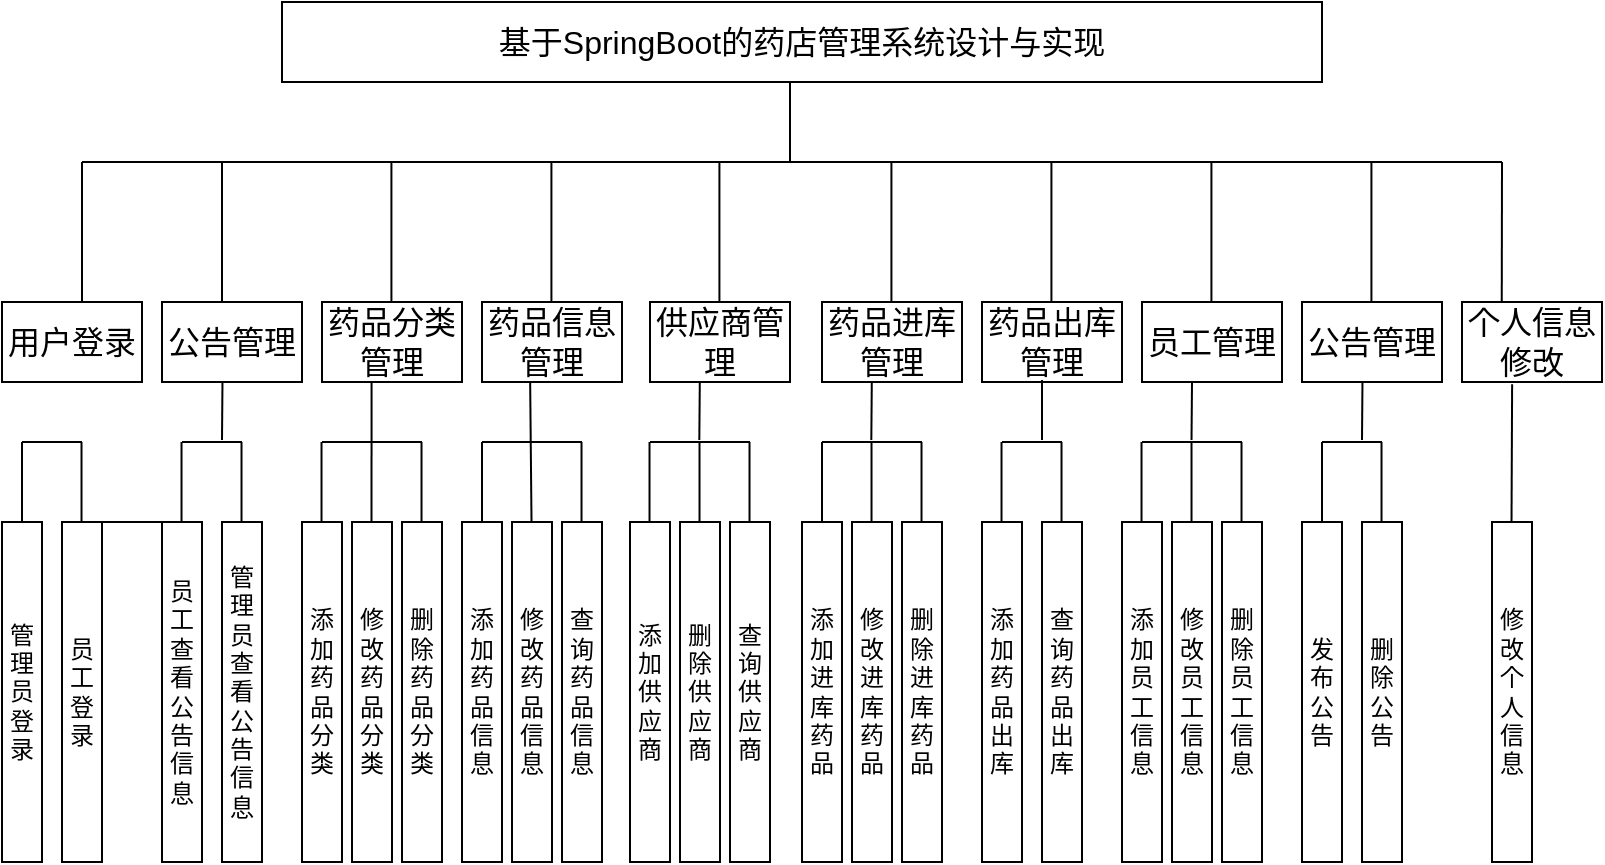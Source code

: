 <mxfile version="24.4.15" type="github">
  <diagram name="第 1 页" id="IaNWkyswzpFZbvP7_wMl">
    <mxGraphModel dx="1050" dy="534" grid="1" gridSize="10" guides="1" tooltips="1" connect="1" arrows="1" fold="1" page="1" pageScale="1" pageWidth="827" pageHeight="1169" math="0" shadow="0">
      <root>
        <mxCell id="0" />
        <mxCell id="1" parent="0" />
        <mxCell id="sVxJRuP6ow6xi-iuD9tg-1" value="&lt;font style=&quot;font-size: 16px;&quot;&gt;基于SpringBoot的药店管理系统设计与实现&lt;/font&gt;" style="rounded=0;whiteSpace=wrap;html=1;" vertex="1" parent="1">
          <mxGeometry x="160" y="60" width="520" height="40" as="geometry" />
        </mxCell>
        <mxCell id="sVxJRuP6ow6xi-iuD9tg-12" value="&lt;font style=&quot;font-size: 12px;&quot;&gt;管理员登录&lt;/font&gt;" style="rounded=0;whiteSpace=wrap;html=1;" vertex="1" parent="1">
          <mxGeometry x="20" y="320" width="20" height="170" as="geometry" />
        </mxCell>
        <mxCell id="sVxJRuP6ow6xi-iuD9tg-29" value="&lt;font style=&quot;font-size: 16px;&quot;&gt;用户登录&lt;/font&gt;" style="rounded=0;whiteSpace=wrap;html=1;" vertex="1" parent="1">
          <mxGeometry x="20" y="210" width="70" height="40" as="geometry" />
        </mxCell>
        <mxCell id="sVxJRuP6ow6xi-iuD9tg-33" value="&lt;font style=&quot;font-size: 16px;&quot;&gt;公告管理&lt;/font&gt;" style="rounded=0;whiteSpace=wrap;html=1;" vertex="1" parent="1">
          <mxGeometry x="100" y="210" width="70" height="40" as="geometry" />
        </mxCell>
        <mxCell id="sVxJRuP6ow6xi-iuD9tg-34" value="&lt;span style=&quot;font-size: 16px;&quot;&gt;药品分类管理&lt;/span&gt;" style="rounded=0;whiteSpace=wrap;html=1;" vertex="1" parent="1">
          <mxGeometry x="180" y="210" width="70" height="40" as="geometry" />
        </mxCell>
        <mxCell id="sVxJRuP6ow6xi-iuD9tg-35" value="&lt;span style=&quot;font-size: 16px;&quot;&gt;药品信息管理&lt;/span&gt;" style="rounded=0;whiteSpace=wrap;html=1;" vertex="1" parent="1">
          <mxGeometry x="260" y="210" width="70" height="40" as="geometry" />
        </mxCell>
        <mxCell id="sVxJRuP6ow6xi-iuD9tg-36" value="&lt;span style=&quot;font-size: 16px;&quot;&gt;供应商管理&lt;/span&gt;" style="rounded=0;whiteSpace=wrap;html=1;" vertex="1" parent="1">
          <mxGeometry x="344" y="210" width="70" height="40" as="geometry" />
        </mxCell>
        <mxCell id="sVxJRuP6ow6xi-iuD9tg-37" value="&lt;span style=&quot;font-size: 16px;&quot;&gt;药品进库管理&lt;/span&gt;" style="rounded=0;whiteSpace=wrap;html=1;" vertex="1" parent="1">
          <mxGeometry x="430" y="210" width="70" height="40" as="geometry" />
        </mxCell>
        <mxCell id="sVxJRuP6ow6xi-iuD9tg-38" value="&lt;span style=&quot;font-size: 16px;&quot;&gt;药品出库管理&lt;/span&gt;" style="rounded=0;whiteSpace=wrap;html=1;" vertex="1" parent="1">
          <mxGeometry x="510" y="210" width="70" height="40" as="geometry" />
        </mxCell>
        <mxCell id="sVxJRuP6ow6xi-iuD9tg-39" value="&lt;span style=&quot;font-size: 16px;&quot;&gt;员工管理&lt;/span&gt;" style="rounded=0;whiteSpace=wrap;html=1;" vertex="1" parent="1">
          <mxGeometry x="590" y="210" width="70" height="40" as="geometry" />
        </mxCell>
        <mxCell id="sVxJRuP6ow6xi-iuD9tg-40" value="&lt;font style=&quot;font-size: 16px;&quot;&gt;公告管理&lt;/font&gt;" style="rounded=0;whiteSpace=wrap;html=1;" vertex="1" parent="1">
          <mxGeometry x="670" y="210" width="70" height="40" as="geometry" />
        </mxCell>
        <mxCell id="sVxJRuP6ow6xi-iuD9tg-41" value="&lt;span style=&quot;font-size: 16px;&quot;&gt;个人信息修改&lt;/span&gt;" style="rounded=0;whiteSpace=wrap;html=1;" vertex="1" parent="1">
          <mxGeometry x="750" y="210" width="70" height="40" as="geometry" />
        </mxCell>
        <mxCell id="sVxJRuP6ow6xi-iuD9tg-43" value="&lt;font style=&quot;font-size: 12px;&quot;&gt;员工登录&lt;/font&gt;" style="rounded=0;whiteSpace=wrap;html=1;" vertex="1" parent="1">
          <mxGeometry x="50" y="320" width="20" height="170" as="geometry" />
        </mxCell>
        <mxCell id="sVxJRuP6ow6xi-iuD9tg-45" value="&lt;font style=&quot;font-size: 12px;&quot;&gt;员工查看公告信息&lt;/font&gt;" style="rounded=0;whiteSpace=wrap;html=1;" vertex="1" parent="1">
          <mxGeometry x="100" y="320" width="20" height="170" as="geometry" />
        </mxCell>
        <mxCell id="sVxJRuP6ow6xi-iuD9tg-46" value="&lt;font style=&quot;font-size: 12px;&quot;&gt;管理员查看公告信息&lt;/font&gt;" style="rounded=0;whiteSpace=wrap;html=1;" vertex="1" parent="1">
          <mxGeometry x="130" y="320" width="20" height="170" as="geometry" />
        </mxCell>
        <mxCell id="sVxJRuP6ow6xi-iuD9tg-47" value="添加药品分类" style="rounded=0;whiteSpace=wrap;html=1;" vertex="1" parent="1">
          <mxGeometry x="170" y="320" width="20" height="170" as="geometry" />
        </mxCell>
        <mxCell id="sVxJRuP6ow6xi-iuD9tg-48" value="修改药品分类" style="rounded=0;whiteSpace=wrap;html=1;" vertex="1" parent="1">
          <mxGeometry x="195" y="320" width="20" height="170" as="geometry" />
        </mxCell>
        <mxCell id="sVxJRuP6ow6xi-iuD9tg-49" value="删除药品分类" style="rounded=0;whiteSpace=wrap;html=1;" vertex="1" parent="1">
          <mxGeometry x="220" y="320" width="20" height="170" as="geometry" />
        </mxCell>
        <mxCell id="sVxJRuP6ow6xi-iuD9tg-50" value="添加药品信息" style="rounded=0;whiteSpace=wrap;html=1;" vertex="1" parent="1">
          <mxGeometry x="250" y="320" width="20" height="170" as="geometry" />
        </mxCell>
        <mxCell id="sVxJRuP6ow6xi-iuD9tg-51" value="修改药品信息" style="rounded=0;whiteSpace=wrap;html=1;" vertex="1" parent="1">
          <mxGeometry x="275" y="320" width="20" height="170" as="geometry" />
        </mxCell>
        <mxCell id="sVxJRuP6ow6xi-iuD9tg-52" value="查询药品信息" style="rounded=0;whiteSpace=wrap;html=1;" vertex="1" parent="1">
          <mxGeometry x="300" y="320" width="20" height="170" as="geometry" />
        </mxCell>
        <mxCell id="sVxJRuP6ow6xi-iuD9tg-53" value="添加供应商" style="rounded=0;whiteSpace=wrap;html=1;" vertex="1" parent="1">
          <mxGeometry x="334" y="320" width="20" height="170" as="geometry" />
        </mxCell>
        <mxCell id="sVxJRuP6ow6xi-iuD9tg-54" value="删除供应商" style="rounded=0;whiteSpace=wrap;html=1;" vertex="1" parent="1">
          <mxGeometry x="359" y="320" width="20" height="170" as="geometry" />
        </mxCell>
        <mxCell id="sVxJRuP6ow6xi-iuD9tg-55" value="查询供应商" style="rounded=0;whiteSpace=wrap;html=1;" vertex="1" parent="1">
          <mxGeometry x="384" y="320" width="20" height="170" as="geometry" />
        </mxCell>
        <mxCell id="sVxJRuP6ow6xi-iuD9tg-56" value="添加进库药品" style="rounded=0;whiteSpace=wrap;html=1;" vertex="1" parent="1">
          <mxGeometry x="420" y="320" width="20" height="170" as="geometry" />
        </mxCell>
        <mxCell id="sVxJRuP6ow6xi-iuD9tg-57" value="修改进库药品" style="rounded=0;whiteSpace=wrap;html=1;" vertex="1" parent="1">
          <mxGeometry x="445" y="320" width="20" height="170" as="geometry" />
        </mxCell>
        <mxCell id="sVxJRuP6ow6xi-iuD9tg-58" value="删除进库药品" style="rounded=0;whiteSpace=wrap;html=1;" vertex="1" parent="1">
          <mxGeometry x="470" y="320" width="20" height="170" as="geometry" />
        </mxCell>
        <mxCell id="sVxJRuP6ow6xi-iuD9tg-59" value="添加药品出库" style="rounded=0;whiteSpace=wrap;html=1;" vertex="1" parent="1">
          <mxGeometry x="510" y="320" width="20" height="170" as="geometry" />
        </mxCell>
        <mxCell id="sVxJRuP6ow6xi-iuD9tg-60" value="查询药品出库" style="rounded=0;whiteSpace=wrap;html=1;" vertex="1" parent="1">
          <mxGeometry x="540" y="320" width="20" height="170" as="geometry" />
        </mxCell>
        <mxCell id="sVxJRuP6ow6xi-iuD9tg-62" value="添加员工信息" style="rounded=0;whiteSpace=wrap;html=1;" vertex="1" parent="1">
          <mxGeometry x="580" y="320" width="20" height="170" as="geometry" />
        </mxCell>
        <mxCell id="sVxJRuP6ow6xi-iuD9tg-63" value="修改员工信息" style="rounded=0;whiteSpace=wrap;html=1;" vertex="1" parent="1">
          <mxGeometry x="605" y="320" width="20" height="170" as="geometry" />
        </mxCell>
        <mxCell id="sVxJRuP6ow6xi-iuD9tg-64" value="删除员工信息" style="rounded=0;whiteSpace=wrap;html=1;" vertex="1" parent="1">
          <mxGeometry x="630" y="320" width="20" height="170" as="geometry" />
        </mxCell>
        <mxCell id="sVxJRuP6ow6xi-iuD9tg-65" value="发布公告" style="rounded=0;whiteSpace=wrap;html=1;" vertex="1" parent="1">
          <mxGeometry x="670" y="320" width="20" height="170" as="geometry" />
        </mxCell>
        <mxCell id="sVxJRuP6ow6xi-iuD9tg-66" value="删除公告" style="rounded=0;whiteSpace=wrap;html=1;" vertex="1" parent="1">
          <mxGeometry x="700" y="320" width="20" height="170" as="geometry" />
        </mxCell>
        <mxCell id="sVxJRuP6ow6xi-iuD9tg-67" value="修改个人信息" style="rounded=0;whiteSpace=wrap;html=1;" vertex="1" parent="1">
          <mxGeometry x="765" y="320" width="20" height="170" as="geometry" />
        </mxCell>
        <mxCell id="sVxJRuP6ow6xi-iuD9tg-68" value="" style="endArrow=none;html=1;rounded=0;" edge="1" parent="1">
          <mxGeometry width="50" height="50" relative="1" as="geometry">
            <mxPoint x="60" y="210" as="sourcePoint" />
            <mxPoint x="60" y="140" as="targetPoint" />
          </mxGeometry>
        </mxCell>
        <mxCell id="sVxJRuP6ow6xi-iuD9tg-69" value="" style="endArrow=none;html=1;rounded=0;exitX=0.284;exitY=-0.002;exitDx=0;exitDy=0;exitPerimeter=0;" edge="1" parent="1" source="sVxJRuP6ow6xi-iuD9tg-41">
          <mxGeometry width="50" height="50" relative="1" as="geometry">
            <mxPoint x="775" y="210" as="sourcePoint" />
            <mxPoint x="770" y="140" as="targetPoint" />
          </mxGeometry>
        </mxCell>
        <mxCell id="sVxJRuP6ow6xi-iuD9tg-70" value="" style="endArrow=none;html=1;rounded=0;" edge="1" parent="1">
          <mxGeometry width="50" height="50" relative="1" as="geometry">
            <mxPoint x="60" y="140" as="sourcePoint" />
            <mxPoint x="770" y="140" as="targetPoint" />
          </mxGeometry>
        </mxCell>
        <mxCell id="sVxJRuP6ow6xi-iuD9tg-71" value="" style="endArrow=none;html=1;rounded=0;" edge="1" parent="1">
          <mxGeometry width="50" height="50" relative="1" as="geometry">
            <mxPoint x="130" y="210" as="sourcePoint" />
            <mxPoint x="130" y="140" as="targetPoint" />
          </mxGeometry>
        </mxCell>
        <mxCell id="sVxJRuP6ow6xi-iuD9tg-72" value="" style="endArrow=none;html=1;rounded=0;" edge="1" parent="1">
          <mxGeometry width="50" height="50" relative="1" as="geometry">
            <mxPoint x="214.71" y="210" as="sourcePoint" />
            <mxPoint x="214.71" y="140" as="targetPoint" />
          </mxGeometry>
        </mxCell>
        <mxCell id="sVxJRuP6ow6xi-iuD9tg-73" value="" style="endArrow=none;html=1;rounded=0;" edge="1" parent="1">
          <mxGeometry width="50" height="50" relative="1" as="geometry">
            <mxPoint x="294.71" y="210" as="sourcePoint" />
            <mxPoint x="294.71" y="140" as="targetPoint" />
          </mxGeometry>
        </mxCell>
        <mxCell id="sVxJRuP6ow6xi-iuD9tg-74" value="" style="endArrow=none;html=1;rounded=0;" edge="1" parent="1">
          <mxGeometry width="50" height="50" relative="1" as="geometry">
            <mxPoint x="378.71" y="210" as="sourcePoint" />
            <mxPoint x="378.71" y="140" as="targetPoint" />
          </mxGeometry>
        </mxCell>
        <mxCell id="sVxJRuP6ow6xi-iuD9tg-75" value="" style="endArrow=none;html=1;rounded=0;" edge="1" parent="1">
          <mxGeometry width="50" height="50" relative="1" as="geometry">
            <mxPoint x="464.71" y="210" as="sourcePoint" />
            <mxPoint x="464.71" y="140" as="targetPoint" />
          </mxGeometry>
        </mxCell>
        <mxCell id="sVxJRuP6ow6xi-iuD9tg-76" value="" style="endArrow=none;html=1;rounded=0;" edge="1" parent="1">
          <mxGeometry width="50" height="50" relative="1" as="geometry">
            <mxPoint x="544.71" y="210" as="sourcePoint" />
            <mxPoint x="544.71" y="140" as="targetPoint" />
          </mxGeometry>
        </mxCell>
        <mxCell id="sVxJRuP6ow6xi-iuD9tg-77" value="" style="endArrow=none;html=1;rounded=0;" edge="1" parent="1">
          <mxGeometry width="50" height="50" relative="1" as="geometry">
            <mxPoint x="624.71" y="210" as="sourcePoint" />
            <mxPoint x="624.71" y="140" as="targetPoint" />
          </mxGeometry>
        </mxCell>
        <mxCell id="sVxJRuP6ow6xi-iuD9tg-78" value="" style="endArrow=none;html=1;rounded=0;" edge="1" parent="1">
          <mxGeometry width="50" height="50" relative="1" as="geometry">
            <mxPoint x="704.71" y="210" as="sourcePoint" />
            <mxPoint x="704.71" y="140" as="targetPoint" />
          </mxGeometry>
        </mxCell>
        <mxCell id="sVxJRuP6ow6xi-iuD9tg-79" value="" style="endArrow=none;html=1;rounded=0;" edge="1" parent="1">
          <mxGeometry width="50" height="50" relative="1" as="geometry">
            <mxPoint x="414" y="140" as="sourcePoint" />
            <mxPoint x="414" y="100" as="targetPoint" />
          </mxGeometry>
        </mxCell>
        <mxCell id="sVxJRuP6ow6xi-iuD9tg-80" value="" style="endArrow=none;html=1;rounded=0;" edge="1" parent="1">
          <mxGeometry width="50" height="50" relative="1" as="geometry">
            <mxPoint x="30" y="320" as="sourcePoint" />
            <mxPoint x="30" y="280" as="targetPoint" />
          </mxGeometry>
        </mxCell>
        <mxCell id="sVxJRuP6ow6xi-iuD9tg-81" value="" style="endArrow=none;html=1;rounded=0;" edge="1" parent="1">
          <mxGeometry width="50" height="50" relative="1" as="geometry">
            <mxPoint x="59.76" y="320" as="sourcePoint" />
            <mxPoint x="59.76" y="280" as="targetPoint" />
          </mxGeometry>
        </mxCell>
        <mxCell id="sVxJRuP6ow6xi-iuD9tg-82" value="" style="endArrow=none;html=1;rounded=0;" edge="1" parent="1">
          <mxGeometry width="50" height="50" relative="1" as="geometry">
            <mxPoint x="109.76" y="320" as="sourcePoint" />
            <mxPoint x="109.76" y="280" as="targetPoint" />
          </mxGeometry>
        </mxCell>
        <mxCell id="sVxJRuP6ow6xi-iuD9tg-84" value="" style="endArrow=none;html=1;rounded=0;" edge="1" parent="1">
          <mxGeometry width="50" height="50" relative="1" as="geometry">
            <mxPoint x="139.76" y="320" as="sourcePoint" />
            <mxPoint x="139.76" y="280" as="targetPoint" />
          </mxGeometry>
        </mxCell>
        <mxCell id="sVxJRuP6ow6xi-iuD9tg-85" value="" style="endArrow=none;html=1;rounded=0;" edge="1" parent="1">
          <mxGeometry width="50" height="50" relative="1" as="geometry">
            <mxPoint x="179.76" y="320" as="sourcePoint" />
            <mxPoint x="179.76" y="280" as="targetPoint" />
          </mxGeometry>
        </mxCell>
        <mxCell id="sVxJRuP6ow6xi-iuD9tg-87" value="" style="endArrow=none;html=1;rounded=0;entryX=0.354;entryY=1;entryDx=0;entryDy=0;entryPerimeter=0;" edge="1" parent="1" target="sVxJRuP6ow6xi-iuD9tg-34">
          <mxGeometry width="50" height="50" relative="1" as="geometry">
            <mxPoint x="204.76" y="320" as="sourcePoint" />
            <mxPoint x="204.76" y="280" as="targetPoint" />
          </mxGeometry>
        </mxCell>
        <mxCell id="sVxJRuP6ow6xi-iuD9tg-88" value="" style="endArrow=none;html=1;rounded=0;" edge="1" parent="1">
          <mxGeometry width="50" height="50" relative="1" as="geometry">
            <mxPoint x="229.76" y="320" as="sourcePoint" />
            <mxPoint x="229.76" y="280" as="targetPoint" />
          </mxGeometry>
        </mxCell>
        <mxCell id="sVxJRuP6ow6xi-iuD9tg-89" value="" style="endArrow=none;html=1;rounded=0;" edge="1" parent="1">
          <mxGeometry width="50" height="50" relative="1" as="geometry">
            <mxPoint x="260" y="320" as="sourcePoint" />
            <mxPoint x="260" y="280" as="targetPoint" />
          </mxGeometry>
        </mxCell>
        <mxCell id="sVxJRuP6ow6xi-iuD9tg-91" value="" style="endArrow=none;html=1;rounded=0;entryX=0.344;entryY=0.999;entryDx=0;entryDy=0;entryPerimeter=0;" edge="1" parent="1" target="sVxJRuP6ow6xi-iuD9tg-35">
          <mxGeometry width="50" height="50" relative="1" as="geometry">
            <mxPoint x="284.76" y="320" as="sourcePoint" />
            <mxPoint x="285" y="252" as="targetPoint" />
          </mxGeometry>
        </mxCell>
        <mxCell id="sVxJRuP6ow6xi-iuD9tg-92" value="" style="endArrow=none;html=1;rounded=0;" edge="1" parent="1">
          <mxGeometry width="50" height="50" relative="1" as="geometry">
            <mxPoint x="309.76" y="320" as="sourcePoint" />
            <mxPoint x="309.76" y="280" as="targetPoint" />
          </mxGeometry>
        </mxCell>
        <mxCell id="sVxJRuP6ow6xi-iuD9tg-93" value="" style="endArrow=none;html=1;rounded=0;" edge="1" parent="1">
          <mxGeometry width="50" height="50" relative="1" as="geometry">
            <mxPoint x="343.76" y="320" as="sourcePoint" />
            <mxPoint x="343.76" y="280" as="targetPoint" />
          </mxGeometry>
        </mxCell>
        <mxCell id="sVxJRuP6ow6xi-iuD9tg-95" value="" style="endArrow=none;html=1;rounded=0;" edge="1" parent="1">
          <mxGeometry width="50" height="50" relative="1" as="geometry">
            <mxPoint x="368.76" y="320" as="sourcePoint" />
            <mxPoint x="368.76" y="280" as="targetPoint" />
          </mxGeometry>
        </mxCell>
        <mxCell id="sVxJRuP6ow6xi-iuD9tg-96" value="" style="endArrow=none;html=1;rounded=0;" edge="1" parent="1">
          <mxGeometry width="50" height="50" relative="1" as="geometry">
            <mxPoint x="393.76" y="320" as="sourcePoint" />
            <mxPoint x="393.76" y="280" as="targetPoint" />
          </mxGeometry>
        </mxCell>
        <mxCell id="sVxJRuP6ow6xi-iuD9tg-98" value="" style="endArrow=none;html=1;rounded=0;" edge="1" parent="1">
          <mxGeometry width="50" height="50" relative="1" as="geometry">
            <mxPoint x="430" y="320" as="sourcePoint" />
            <mxPoint x="430" y="280" as="targetPoint" />
          </mxGeometry>
        </mxCell>
        <mxCell id="sVxJRuP6ow6xi-iuD9tg-99" value="" style="endArrow=none;html=1;rounded=0;" edge="1" parent="1">
          <mxGeometry width="50" height="50" relative="1" as="geometry">
            <mxPoint x="454.76" y="320" as="sourcePoint" />
            <mxPoint x="454.76" y="280" as="targetPoint" />
          </mxGeometry>
        </mxCell>
        <mxCell id="sVxJRuP6ow6xi-iuD9tg-100" value="" style="endArrow=none;html=1;rounded=0;" edge="1" parent="1">
          <mxGeometry width="50" height="50" relative="1" as="geometry">
            <mxPoint x="479.76" y="320" as="sourcePoint" />
            <mxPoint x="479.76" y="280" as="targetPoint" />
          </mxGeometry>
        </mxCell>
        <mxCell id="sVxJRuP6ow6xi-iuD9tg-101" value="" style="endArrow=none;html=1;rounded=0;" edge="1" parent="1">
          <mxGeometry width="50" height="50" relative="1" as="geometry">
            <mxPoint x="519.76" y="320" as="sourcePoint" />
            <mxPoint x="519.76" y="280" as="targetPoint" />
          </mxGeometry>
        </mxCell>
        <mxCell id="sVxJRuP6ow6xi-iuD9tg-102" value="" style="endArrow=none;html=1;rounded=0;" edge="1" parent="1">
          <mxGeometry width="50" height="50" relative="1" as="geometry">
            <mxPoint x="549.76" y="320" as="sourcePoint" />
            <mxPoint x="549.76" y="280" as="targetPoint" />
          </mxGeometry>
        </mxCell>
        <mxCell id="sVxJRuP6ow6xi-iuD9tg-105" value="" style="endArrow=none;html=1;rounded=0;" edge="1" parent="1">
          <mxGeometry width="50" height="50" relative="1" as="geometry">
            <mxPoint x="589.76" y="320" as="sourcePoint" />
            <mxPoint x="589.76" y="280" as="targetPoint" />
          </mxGeometry>
        </mxCell>
        <mxCell id="sVxJRuP6ow6xi-iuD9tg-106" value="" style="endArrow=none;html=1;rounded=0;" edge="1" parent="1">
          <mxGeometry width="50" height="50" relative="1" as="geometry">
            <mxPoint x="614.76" y="320" as="sourcePoint" />
            <mxPoint x="614.76" y="280" as="targetPoint" />
          </mxGeometry>
        </mxCell>
        <mxCell id="sVxJRuP6ow6xi-iuD9tg-107" value="" style="endArrow=none;html=1;rounded=0;" edge="1" parent="1">
          <mxGeometry width="50" height="50" relative="1" as="geometry">
            <mxPoint x="639.76" y="320" as="sourcePoint" />
            <mxPoint x="639.76" y="280" as="targetPoint" />
          </mxGeometry>
        </mxCell>
        <mxCell id="sVxJRuP6ow6xi-iuD9tg-108" value="" style="endArrow=none;html=1;rounded=0;" edge="1" parent="1">
          <mxGeometry width="50" height="50" relative="1" as="geometry">
            <mxPoint x="680" y="320" as="sourcePoint" />
            <mxPoint x="680" y="280" as="targetPoint" />
          </mxGeometry>
        </mxCell>
        <mxCell id="sVxJRuP6ow6xi-iuD9tg-109" value="" style="endArrow=none;html=1;rounded=0;" edge="1" parent="1">
          <mxGeometry width="50" height="50" relative="1" as="geometry">
            <mxPoint x="709.76" y="320" as="sourcePoint" />
            <mxPoint x="709.76" y="280" as="targetPoint" />
          </mxGeometry>
        </mxCell>
        <mxCell id="sVxJRuP6ow6xi-iuD9tg-110" value="" style="endArrow=none;html=1;rounded=0;entryX=0.358;entryY=1.029;entryDx=0;entryDy=0;entryPerimeter=0;" edge="1" parent="1" target="sVxJRuP6ow6xi-iuD9tg-41">
          <mxGeometry width="50" height="50" relative="1" as="geometry">
            <mxPoint x="774.76" y="320" as="sourcePoint" />
            <mxPoint x="774.76" y="280" as="targetPoint" />
          </mxGeometry>
        </mxCell>
        <mxCell id="sVxJRuP6ow6xi-iuD9tg-111" value="" style="endArrow=none;html=1;rounded=0;" edge="1" parent="1">
          <mxGeometry width="50" height="50" relative="1" as="geometry">
            <mxPoint x="30" y="280" as="sourcePoint" />
            <mxPoint x="60" y="280" as="targetPoint" />
          </mxGeometry>
        </mxCell>
        <mxCell id="sVxJRuP6ow6xi-iuD9tg-112" value="" style="endArrow=none;html=1;rounded=0;" edge="1" parent="1">
          <mxGeometry width="50" height="50" relative="1" as="geometry">
            <mxPoint x="110" y="280" as="sourcePoint" />
            <mxPoint x="140" y="280" as="targetPoint" />
          </mxGeometry>
        </mxCell>
        <mxCell id="sVxJRuP6ow6xi-iuD9tg-113" value="" style="endArrow=none;html=1;rounded=0;" edge="1" parent="1">
          <mxGeometry width="50" height="50" relative="1" as="geometry">
            <mxPoint x="180" y="280" as="sourcePoint" />
            <mxPoint x="230" y="280" as="targetPoint" />
          </mxGeometry>
        </mxCell>
        <mxCell id="sVxJRuP6ow6xi-iuD9tg-114" value="" style="endArrow=none;html=1;rounded=0;" edge="1" parent="1">
          <mxGeometry width="50" height="50" relative="1" as="geometry">
            <mxPoint x="260" y="280" as="sourcePoint" />
            <mxPoint x="310" y="280" as="targetPoint" />
          </mxGeometry>
        </mxCell>
        <mxCell id="sVxJRuP6ow6xi-iuD9tg-115" value="" style="endArrow=none;html=1;rounded=0;" edge="1" parent="1">
          <mxGeometry width="50" height="50" relative="1" as="geometry">
            <mxPoint x="70" y="320" as="sourcePoint" />
            <mxPoint x="100" y="320" as="targetPoint" />
          </mxGeometry>
        </mxCell>
        <mxCell id="sVxJRuP6ow6xi-iuD9tg-117" value="" style="endArrow=none;html=1;rounded=0;" edge="1" parent="1">
          <mxGeometry width="50" height="50" relative="1" as="geometry">
            <mxPoint x="344" y="280" as="sourcePoint" />
            <mxPoint x="394" y="280" as="targetPoint" />
          </mxGeometry>
        </mxCell>
        <mxCell id="sVxJRuP6ow6xi-iuD9tg-118" value="" style="endArrow=none;html=1;rounded=0;" edge="1" parent="1">
          <mxGeometry width="50" height="50" relative="1" as="geometry">
            <mxPoint x="430" y="280" as="sourcePoint" />
            <mxPoint x="480" y="280" as="targetPoint" />
          </mxGeometry>
        </mxCell>
        <mxCell id="sVxJRuP6ow6xi-iuD9tg-119" value="" style="endArrow=none;html=1;rounded=0;" edge="1" parent="1">
          <mxGeometry width="50" height="50" relative="1" as="geometry">
            <mxPoint x="590" y="280" as="sourcePoint" />
            <mxPoint x="640" y="280" as="targetPoint" />
          </mxGeometry>
        </mxCell>
        <mxCell id="sVxJRuP6ow6xi-iuD9tg-121" value="" style="endArrow=none;html=1;rounded=0;" edge="1" parent="1">
          <mxGeometry width="50" height="50" relative="1" as="geometry">
            <mxPoint x="520" y="280" as="sourcePoint" />
            <mxPoint x="550" y="280" as="targetPoint" />
          </mxGeometry>
        </mxCell>
        <mxCell id="sVxJRuP6ow6xi-iuD9tg-122" value="" style="endArrow=none;html=1;rounded=0;" edge="1" parent="1">
          <mxGeometry width="50" height="50" relative="1" as="geometry">
            <mxPoint x="680" y="280" as="sourcePoint" />
            <mxPoint x="710" y="280" as="targetPoint" />
          </mxGeometry>
        </mxCell>
        <mxCell id="sVxJRuP6ow6xi-iuD9tg-125" value="" style="endArrow=none;html=1;rounded=0;entryX=0.358;entryY=1.029;entryDx=0;entryDy=0;entryPerimeter=0;" edge="1" parent="1">
          <mxGeometry width="50" height="50" relative="1" as="geometry">
            <mxPoint x="700" y="279" as="sourcePoint" />
            <mxPoint x="700.24" y="250" as="targetPoint" />
          </mxGeometry>
        </mxCell>
        <mxCell id="sVxJRuP6ow6xi-iuD9tg-126" value="" style="endArrow=none;html=1;rounded=0;entryX=0.358;entryY=1.029;entryDx=0;entryDy=0;entryPerimeter=0;" edge="1" parent="1">
          <mxGeometry width="50" height="50" relative="1" as="geometry">
            <mxPoint x="614.76" y="279" as="sourcePoint" />
            <mxPoint x="615" y="250" as="targetPoint" />
          </mxGeometry>
        </mxCell>
        <mxCell id="sVxJRuP6ow6xi-iuD9tg-127" value="" style="endArrow=none;html=1;rounded=0;" edge="1" parent="1">
          <mxGeometry width="50" height="50" relative="1" as="geometry">
            <mxPoint x="540" y="279" as="sourcePoint" />
            <mxPoint x="540" y="249" as="targetPoint" />
          </mxGeometry>
        </mxCell>
        <mxCell id="sVxJRuP6ow6xi-iuD9tg-128" value="" style="endArrow=none;html=1;rounded=0;entryX=0.358;entryY=1.029;entryDx=0;entryDy=0;entryPerimeter=0;" edge="1" parent="1">
          <mxGeometry width="50" height="50" relative="1" as="geometry">
            <mxPoint x="454.66" y="279" as="sourcePoint" />
            <mxPoint x="454.9" y="250" as="targetPoint" />
          </mxGeometry>
        </mxCell>
        <mxCell id="sVxJRuP6ow6xi-iuD9tg-129" value="" style="endArrow=none;html=1;rounded=0;entryX=0.358;entryY=1.029;entryDx=0;entryDy=0;entryPerimeter=0;" edge="1" parent="1">
          <mxGeometry width="50" height="50" relative="1" as="geometry">
            <mxPoint x="368.66" y="279" as="sourcePoint" />
            <mxPoint x="368.9" y="250" as="targetPoint" />
          </mxGeometry>
        </mxCell>
        <mxCell id="sVxJRuP6ow6xi-iuD9tg-130" value="" style="endArrow=none;html=1;rounded=0;entryX=0.358;entryY=1.029;entryDx=0;entryDy=0;entryPerimeter=0;" edge="1" parent="1">
          <mxGeometry width="50" height="50" relative="1" as="geometry">
            <mxPoint x="130" y="279" as="sourcePoint" />
            <mxPoint x="130.24" y="250" as="targetPoint" />
          </mxGeometry>
        </mxCell>
      </root>
    </mxGraphModel>
  </diagram>
</mxfile>
